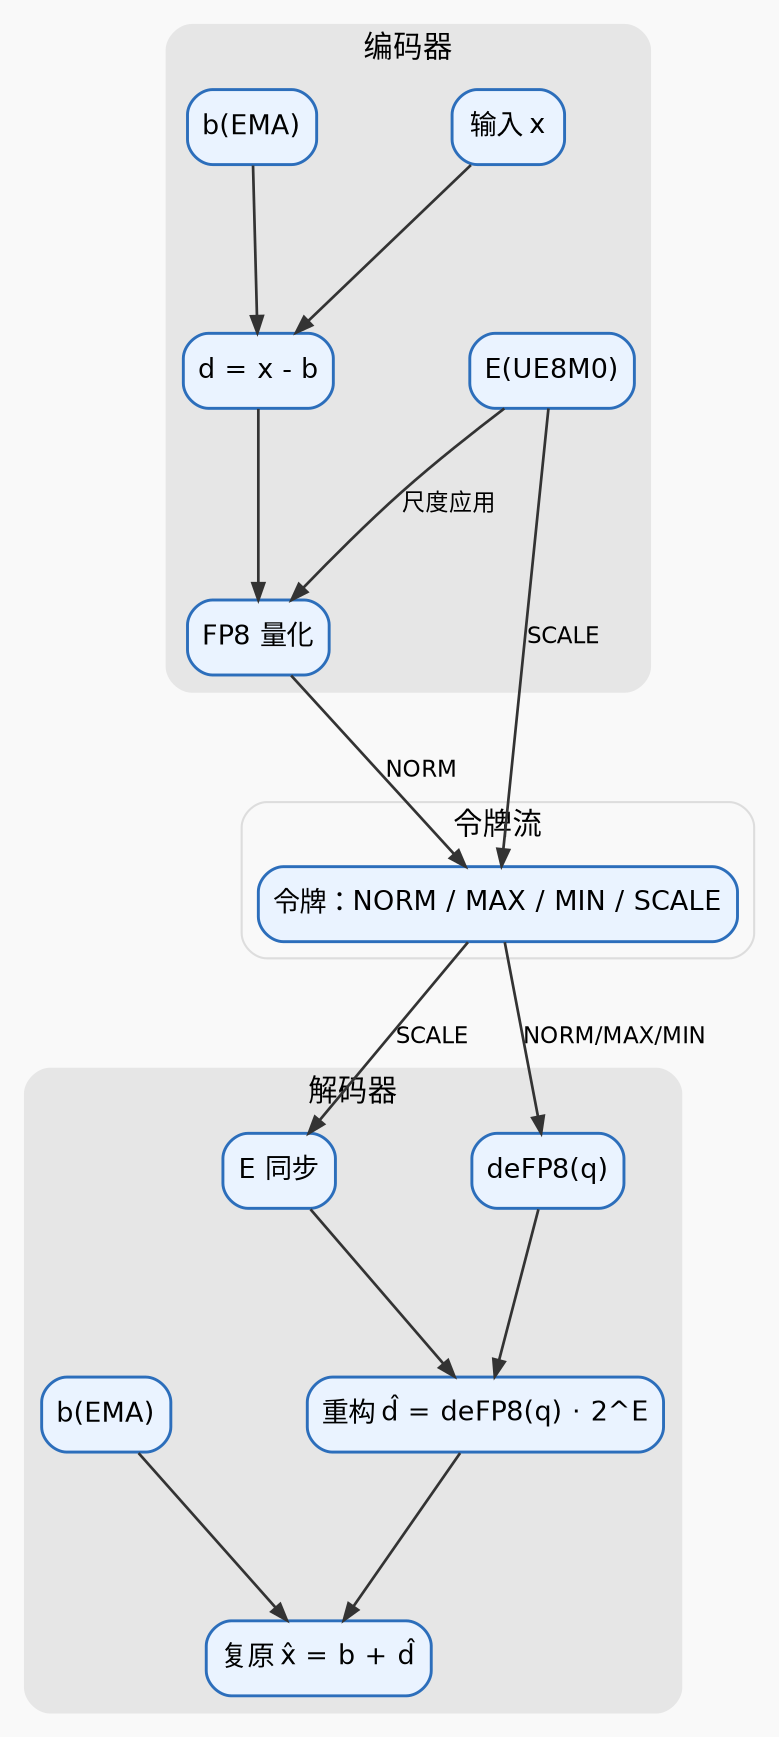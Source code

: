digraph UE8M0_SYNC_AUTO_VERTICAL {
  graph  [rankdir=TB, bgcolor="#F9F9F9", nodesep=0.9, ranksep=1.1, fontname="Helvetica", overlap=false];
  node   [shape=box, style="rounded,filled", fillcolor="#EAF3FF", color="#2C6EBB",
          penwidth=1.4, fontname="Helvetica", fontsize=13, margin="0.10,0.06"];
  edge   [color="#333333", arrowsize=0.8, penwidth=1.3, fontname="Helvetica", fontsize=11];

  subgraph cluster_enc {
    label="编码器"; style="filled,rounded"; color="#E6E6E6"; fontcolor="#444";
    e_in [label="输入 x"];
    e_b  [label="b(EMA)"];
    e_d  [label="d = x - b"];
    e_q  [label="FP8 量化"];
    e_E  [label="E(UE8M0)"];
  }
  subgraph cluster_tok {
    label="令牌流"; style="rounded"; color="#DDDDDD"; fontcolor="#444";
    tok [label="令牌：NORM / MAX / MIN / SCALE"];
  }
  subgraph cluster_dec {
    label="解码器"; style="filled,rounded"; color="#E6E6E6"; fontcolor="#444";
    d_E [label="E 同步"]; d_q [label="deFP8(q)"];
    d_rec [label="重构 d̂ = deFP8(q) · 2^E"]; d_b [label="b(EMA)"];
    d_out [label="复原 x̂ = b + d̂"];
  }

  e_in -> e_d; e_b -> e_d; e_d -> e_q; e_E -> e_q [label="尺度应用"];
  e_q -> tok [label="NORM"]; e_E -> tok [label="SCALE"];
  tok -> d_q [label="NORM/MAX/MIN"]; tok -> d_E [label="SCALE"];
  d_q -> d_rec; d_E -> d_rec; d_b -> d_out; d_rec -> d_out;
}

